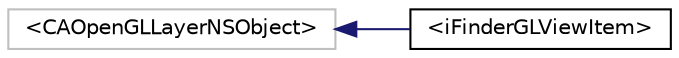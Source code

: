 digraph "Graphical Class Hierarchy"
{
  edge [fontname="Helvetica",fontsize="10",labelfontname="Helvetica",labelfontsize="10"];
  node [fontname="Helvetica",fontsize="10",shape=record];
  rankdir="LR";
  Node1 [label="\<CAOpenGLLayerNSObject\>",height=0.2,width=0.4,color="grey75", fillcolor="white", style="filled"];
  Node1 -> Node2 [dir="back",color="midnightblue",fontsize="10",style="solid",fontname="Helvetica"];
  Node2 [label="\<iFinderGLViewItem\>",height=0.2,width=0.4,color="black", fillcolor="white", style="filled",URL="$protocoli_finder_g_l_view_item-p.html"];
}
